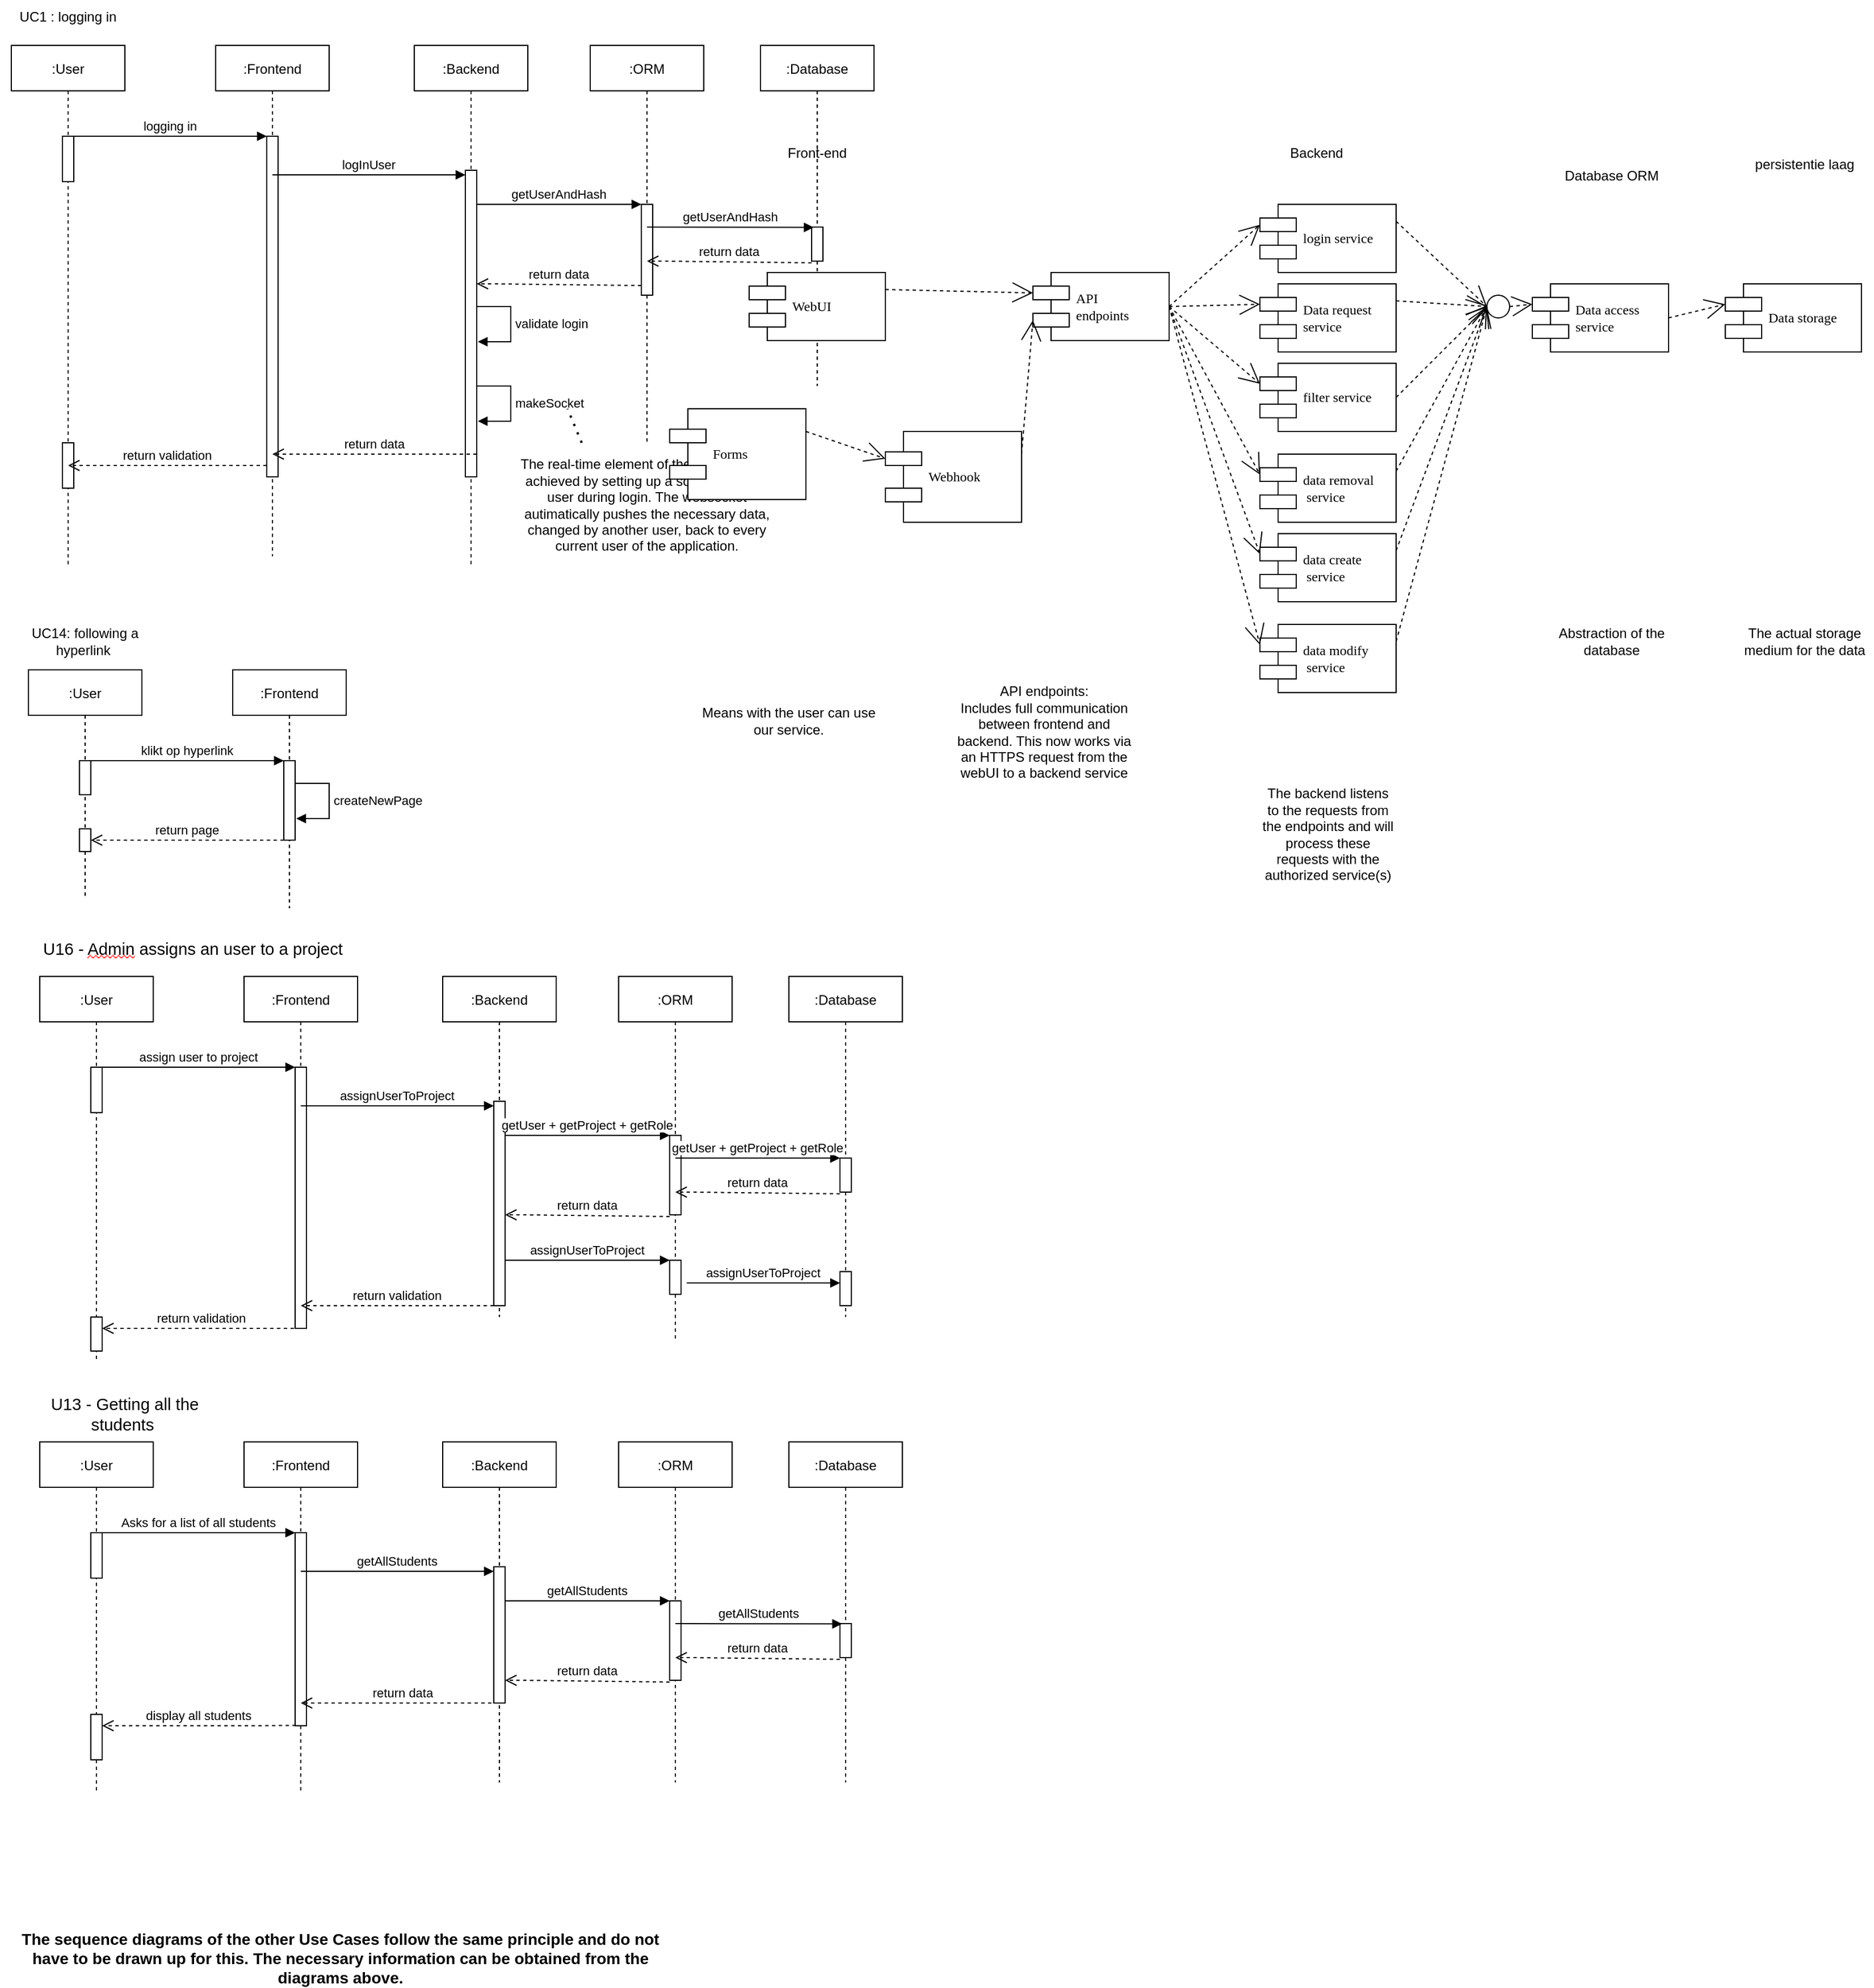 <mxfile version="17.1.5" type="device"><diagram id="kgpKYQtTHZ0yAKxKKP6v" name="Page-1"><mxGraphModel dx="1038" dy="528" grid="1" gridSize="10" guides="1" tooltips="1" connect="1" arrows="1" fold="1" page="1" pageScale="1" pageWidth="850" pageHeight="1100" math="0" shadow="0"><root><mxCell id="0"/><mxCell id="1" parent="0"/><mxCell id="3nuBFxr9cyL0pnOWT2aG-1" value=":User" style="shape=umlLifeline;perimeter=lifelinePerimeter;container=1;collapsible=0;recursiveResize=0;rounded=0;shadow=0;strokeWidth=1;" parent="1" vertex="1"><mxGeometry x="60" y="80" width="100" height="460" as="geometry"/></mxCell><mxCell id="3nuBFxr9cyL0pnOWT2aG-2" value="" style="points=[];perimeter=orthogonalPerimeter;rounded=0;shadow=0;strokeWidth=1;" parent="3nuBFxr9cyL0pnOWT2aG-1" vertex="1"><mxGeometry x="45" y="80" width="10" height="40" as="geometry"/></mxCell><mxCell id="3nuBFxr9cyL0pnOWT2aG-5" value=":Frontend" style="shape=umlLifeline;perimeter=lifelinePerimeter;container=1;collapsible=0;recursiveResize=0;rounded=0;shadow=0;strokeWidth=1;" parent="1" vertex="1"><mxGeometry x="240" y="80" width="100" height="450" as="geometry"/></mxCell><mxCell id="3nuBFxr9cyL0pnOWT2aG-6" value="" style="points=[];perimeter=orthogonalPerimeter;rounded=0;shadow=0;strokeWidth=1;" parent="3nuBFxr9cyL0pnOWT2aG-5" vertex="1"><mxGeometry x="45" y="80" width="10" height="300" as="geometry"/></mxCell><mxCell id="3nuBFxr9cyL0pnOWT2aG-8" value="logging in" style="verticalAlign=bottom;endArrow=block;entryX=0;entryY=0;shadow=0;strokeWidth=1;" parent="1" source="3nuBFxr9cyL0pnOWT2aG-2" target="3nuBFxr9cyL0pnOWT2aG-6" edge="1"><mxGeometry relative="1" as="geometry"><mxPoint x="215" y="160" as="sourcePoint"/></mxGeometry></mxCell><mxCell id="wTA6tC9Q-hyOUnk8KJXN-5" value=":Backend" style="shape=umlLifeline;perimeter=lifelinePerimeter;container=1;collapsible=0;recursiveResize=0;rounded=0;shadow=0;strokeWidth=1;" parent="1" vertex="1"><mxGeometry x="415" y="80" width="100" height="460" as="geometry"/></mxCell><mxCell id="wTA6tC9Q-hyOUnk8KJXN-6" value="" style="points=[];perimeter=orthogonalPerimeter;rounded=0;shadow=0;strokeWidth=1;" parent="wTA6tC9Q-hyOUnk8KJXN-5" vertex="1"><mxGeometry x="45" y="110" width="10" height="270" as="geometry"/></mxCell><mxCell id="wTA6tC9Q-hyOUnk8KJXN-19" value="return data" style="verticalAlign=bottom;endArrow=open;dashed=1;endSize=8;exitX=0;exitY=0.95;shadow=0;strokeWidth=1;" parent="wTA6tC9Q-hyOUnk8KJXN-5" edge="1"><mxGeometry relative="1" as="geometry"><mxPoint x="55" y="210" as="targetPoint"/><mxPoint x="200" y="211.5" as="sourcePoint"/><Array as="points"><mxPoint x="70" y="210"/></Array></mxGeometry></mxCell><mxCell id="wTA6tC9Q-hyOUnk8KJXN-22" value="validate login" style="edgeStyle=orthogonalEdgeStyle;html=1;align=left;spacingLeft=2;endArrow=block;rounded=0;" parent="wTA6tC9Q-hyOUnk8KJXN-5" edge="1"><mxGeometry relative="1" as="geometry"><mxPoint x="55" y="230" as="sourcePoint"/><Array as="points"><mxPoint x="85" y="230"/><mxPoint x="85" y="261"/></Array><mxPoint x="56" y="261" as="targetPoint"/></mxGeometry></mxCell><mxCell id="8hmgPHBF7vX_E10SClhM-3" value="makeSocket" style="edgeStyle=orthogonalEdgeStyle;html=1;align=left;spacingLeft=2;endArrow=block;rounded=0;" parent="wTA6tC9Q-hyOUnk8KJXN-5" edge="1"><mxGeometry relative="1" as="geometry"><mxPoint x="55" y="300" as="sourcePoint"/><Array as="points"><mxPoint x="85" y="300"/><mxPoint x="85" y="331"/></Array><mxPoint x="56" y="331" as="targetPoint"/></mxGeometry></mxCell><mxCell id="wTA6tC9Q-hyOUnk8KJXN-23" value="return data" style="verticalAlign=bottom;endArrow=open;dashed=1;endSize=8;exitX=0;exitY=0.95;shadow=0;strokeWidth=1;" parent="wTA6tC9Q-hyOUnk8KJXN-5" edge="1"><mxGeometry relative="1" as="geometry"><mxPoint x="-125" y="360" as="targetPoint"/><mxPoint x="55" y="360.0" as="sourcePoint"/></mxGeometry></mxCell><mxCell id="wTA6tC9Q-hyOUnk8KJXN-8" value="logInUser" style="verticalAlign=bottom;endArrow=block;shadow=0;strokeWidth=1;" parent="1" edge="1"><mxGeometry relative="1" as="geometry"><mxPoint x="290" y="194" as="sourcePoint"/><mxPoint x="460" y="194" as="targetPoint"/></mxGeometry></mxCell><mxCell id="wTA6tC9Q-hyOUnk8KJXN-11" value=":ORM" style="shape=umlLifeline;perimeter=lifelinePerimeter;container=1;collapsible=0;recursiveResize=0;rounded=0;shadow=0;strokeWidth=1;" parent="1" vertex="1"><mxGeometry x="570" y="80" width="100" height="350" as="geometry"/></mxCell><mxCell id="wTA6tC9Q-hyOUnk8KJXN-12" value="" style="points=[];perimeter=orthogonalPerimeter;rounded=0;shadow=0;strokeWidth=1;" parent="wTA6tC9Q-hyOUnk8KJXN-11" vertex="1"><mxGeometry x="45" y="140" width="10" height="80" as="geometry"/></mxCell><mxCell id="wTA6tC9Q-hyOUnk8KJXN-13" value=":Database" style="shape=umlLifeline;perimeter=lifelinePerimeter;container=1;collapsible=0;recursiveResize=0;rounded=0;shadow=0;strokeWidth=1;" parent="1" vertex="1"><mxGeometry x="720" y="80" width="100" height="300" as="geometry"/></mxCell><mxCell id="wTA6tC9Q-hyOUnk8KJXN-14" value="" style="points=[];perimeter=orthogonalPerimeter;rounded=0;shadow=0;strokeWidth=1;" parent="wTA6tC9Q-hyOUnk8KJXN-13" vertex="1"><mxGeometry x="45" y="160" width="10" height="30" as="geometry"/></mxCell><mxCell id="wTA6tC9Q-hyOUnk8KJXN-15" value="getUserAndHash" style="verticalAlign=bottom;endArrow=block;shadow=0;strokeWidth=1;" parent="1" target="wTA6tC9Q-hyOUnk8KJXN-12" edge="1"><mxGeometry relative="1" as="geometry"><mxPoint x="470" y="220" as="sourcePoint"/><mxPoint x="620" y="220" as="targetPoint"/></mxGeometry></mxCell><mxCell id="wTA6tC9Q-hyOUnk8KJXN-16" value="getUserAndHash" style="verticalAlign=bottom;endArrow=block;shadow=0;strokeWidth=1;entryX=0.18;entryY=0.01;entryDx=0;entryDy=0;entryPerimeter=0;" parent="1" target="wTA6tC9Q-hyOUnk8KJXN-14" edge="1"><mxGeometry relative="1" as="geometry"><mxPoint x="620" y="240" as="sourcePoint"/><mxPoint x="790" y="240" as="targetPoint"/></mxGeometry></mxCell><mxCell id="wTA6tC9Q-hyOUnk8KJXN-18" value="return data" style="verticalAlign=bottom;endArrow=open;dashed=1;endSize=8;exitX=0;exitY=0.95;shadow=0;strokeWidth=1;" parent="1" edge="1"><mxGeometry relative="1" as="geometry"><mxPoint x="620" y="270" as="targetPoint"/><mxPoint x="765" y="271.5" as="sourcePoint"/><Array as="points"><mxPoint x="635" y="270"/></Array></mxGeometry></mxCell><mxCell id="wTA6tC9Q-hyOUnk8KJXN-25" value=":User" style="shape=umlLifeline;perimeter=lifelinePerimeter;container=1;collapsible=0;recursiveResize=0;rounded=0;shadow=0;strokeWidth=1;" parent="1" vertex="1"><mxGeometry x="75" y="630" width="100" height="200" as="geometry"/></mxCell><mxCell id="wTA6tC9Q-hyOUnk8KJXN-26" value="" style="points=[];perimeter=orthogonalPerimeter;rounded=0;shadow=0;strokeWidth=1;" parent="wTA6tC9Q-hyOUnk8KJXN-25" vertex="1"><mxGeometry x="45" y="80" width="10" height="30" as="geometry"/></mxCell><mxCell id="wTA6tC9Q-hyOUnk8KJXN-27" value="" style="points=[];perimeter=orthogonalPerimeter;rounded=0;shadow=0;strokeWidth=1;" parent="wTA6tC9Q-hyOUnk8KJXN-25" vertex="1"><mxGeometry x="45" y="140" width="10" height="20" as="geometry"/></mxCell><mxCell id="wTA6tC9Q-hyOUnk8KJXN-28" value=":Frontend" style="shape=umlLifeline;perimeter=lifelinePerimeter;container=1;collapsible=0;recursiveResize=0;rounded=0;shadow=0;strokeWidth=1;" parent="1" vertex="1"><mxGeometry x="255" y="630" width="100" height="210" as="geometry"/></mxCell><mxCell id="wTA6tC9Q-hyOUnk8KJXN-29" value="" style="points=[];perimeter=orthogonalPerimeter;rounded=0;shadow=0;strokeWidth=1;" parent="wTA6tC9Q-hyOUnk8KJXN-28" vertex="1"><mxGeometry x="45" y="80" width="10" height="70" as="geometry"/></mxCell><mxCell id="wTA6tC9Q-hyOUnk8KJXN-45" value="createNewPage" style="edgeStyle=orthogonalEdgeStyle;html=1;align=left;spacingLeft=2;endArrow=block;rounded=0;" parent="wTA6tC9Q-hyOUnk8KJXN-28" edge="1"><mxGeometry relative="1" as="geometry"><mxPoint x="55" y="100" as="sourcePoint"/><Array as="points"><mxPoint x="85" y="100"/><mxPoint x="85" y="131"/></Array><mxPoint x="56" y="131" as="targetPoint"/></mxGeometry></mxCell><mxCell id="wTA6tC9Q-hyOUnk8KJXN-46" value="return page" style="verticalAlign=bottom;endArrow=open;dashed=1;endSize=8;exitX=0;exitY=0.95;shadow=0;strokeWidth=1;" parent="wTA6tC9Q-hyOUnk8KJXN-28" edge="1"><mxGeometry relative="1" as="geometry"><mxPoint x="-125" y="150.0" as="targetPoint"/><mxPoint x="45" y="150.0" as="sourcePoint"/></mxGeometry></mxCell><mxCell id="wTA6tC9Q-hyOUnk8KJXN-31" value="klikt op hyperlink" style="verticalAlign=bottom;endArrow=block;entryX=0;entryY=0;shadow=0;strokeWidth=1;" parent="1" source="wTA6tC9Q-hyOUnk8KJXN-26" target="wTA6tC9Q-hyOUnk8KJXN-29" edge="1"><mxGeometry relative="1" as="geometry"><mxPoint x="230" y="710" as="sourcePoint"/></mxGeometry></mxCell><mxCell id="wTA6tC9Q-hyOUnk8KJXN-48" value="UC1 : logging in" style="text;html=1;strokeColor=none;fillColor=none;align=center;verticalAlign=middle;whiteSpace=wrap;rounded=0;" parent="1" vertex="1"><mxGeometry x="50" y="40" width="120" height="30" as="geometry"/></mxCell><mxCell id="wTA6tC9Q-hyOUnk8KJXN-49" value="UC14: following a hyperlink&amp;nbsp;" style="text;html=1;strokeColor=none;fillColor=none;align=center;verticalAlign=middle;whiteSpace=wrap;rounded=0;" parent="1" vertex="1"><mxGeometry x="50" y="590" width="150" height="30" as="geometry"/></mxCell><mxCell id="wTA6tC9Q-hyOUnk8KJXN-50" value=":User" style="shape=umlLifeline;perimeter=lifelinePerimeter;container=1;collapsible=0;recursiveResize=0;rounded=0;shadow=0;strokeWidth=1;" parent="1" vertex="1"><mxGeometry x="85" y="900" width="100" height="340" as="geometry"/></mxCell><mxCell id="wTA6tC9Q-hyOUnk8KJXN-51" value="" style="points=[];perimeter=orthogonalPerimeter;rounded=0;shadow=0;strokeWidth=1;" parent="wTA6tC9Q-hyOUnk8KJXN-50" vertex="1"><mxGeometry x="45" y="80" width="10" height="40" as="geometry"/></mxCell><mxCell id="wTA6tC9Q-hyOUnk8KJXN-52" value="" style="points=[];perimeter=orthogonalPerimeter;rounded=0;shadow=0;strokeWidth=1;" parent="wTA6tC9Q-hyOUnk8KJXN-50" vertex="1"><mxGeometry x="45" y="300" width="10" height="30" as="geometry"/></mxCell><mxCell id="wTA6tC9Q-hyOUnk8KJXN-53" value=":Frontend" style="shape=umlLifeline;perimeter=lifelinePerimeter;container=1;collapsible=0;recursiveResize=0;rounded=0;shadow=0;strokeWidth=1;" parent="1" vertex="1"><mxGeometry x="265" y="900" width="100" height="310" as="geometry"/></mxCell><mxCell id="wTA6tC9Q-hyOUnk8KJXN-54" value="" style="points=[];perimeter=orthogonalPerimeter;rounded=0;shadow=0;strokeWidth=1;" parent="wTA6tC9Q-hyOUnk8KJXN-53" vertex="1"><mxGeometry x="45" y="80" width="10" height="230" as="geometry"/></mxCell><mxCell id="wTA6tC9Q-hyOUnk8KJXN-55" value="return validation" style="verticalAlign=bottom;endArrow=open;dashed=1;endSize=8;shadow=0;strokeWidth=1;" parent="1" target="wTA6tC9Q-hyOUnk8KJXN-52" edge="1"><mxGeometry relative="1" as="geometry"><mxPoint x="240" y="1056" as="targetPoint"/><mxPoint x="315" y="1210" as="sourcePoint"/><Array as="points"><mxPoint x="275" y="1210"/></Array></mxGeometry></mxCell><mxCell id="wTA6tC9Q-hyOUnk8KJXN-56" value="assign user to project" style="verticalAlign=bottom;endArrow=block;entryX=0;entryY=0;shadow=0;strokeWidth=1;" parent="1" source="wTA6tC9Q-hyOUnk8KJXN-51" target="wTA6tC9Q-hyOUnk8KJXN-54" edge="1"><mxGeometry relative="1" as="geometry"><mxPoint x="240" y="980" as="sourcePoint"/></mxGeometry></mxCell><mxCell id="wTA6tC9Q-hyOUnk8KJXN-57" value=":Backend" style="shape=umlLifeline;perimeter=lifelinePerimeter;container=1;collapsible=0;recursiveResize=0;rounded=0;shadow=0;strokeWidth=1;" parent="1" vertex="1"><mxGeometry x="440" y="900" width="100" height="300" as="geometry"/></mxCell><mxCell id="wTA6tC9Q-hyOUnk8KJXN-58" value="" style="points=[];perimeter=orthogonalPerimeter;rounded=0;shadow=0;strokeWidth=1;" parent="wTA6tC9Q-hyOUnk8KJXN-57" vertex="1"><mxGeometry x="45" y="110" width="10" height="180" as="geometry"/></mxCell><mxCell id="wTA6tC9Q-hyOUnk8KJXN-59" value="return data" style="verticalAlign=bottom;endArrow=open;dashed=1;endSize=8;exitX=0;exitY=0.95;shadow=0;strokeWidth=1;" parent="wTA6tC9Q-hyOUnk8KJXN-57" edge="1"><mxGeometry relative="1" as="geometry"><mxPoint x="55" y="210" as="targetPoint"/><mxPoint x="200" y="211.5" as="sourcePoint"/><Array as="points"><mxPoint x="70" y="210"/></Array></mxGeometry></mxCell><mxCell id="wTA6tC9Q-hyOUnk8KJXN-61" value="assignUserToProject" style="verticalAlign=bottom;endArrow=block;shadow=0;strokeWidth=1;" parent="1" edge="1"><mxGeometry relative="1" as="geometry"><mxPoint x="315" y="1014" as="sourcePoint"/><mxPoint x="485" y="1014" as="targetPoint"/></mxGeometry></mxCell><mxCell id="wTA6tC9Q-hyOUnk8KJXN-62" value=":ORM" style="shape=umlLifeline;perimeter=lifelinePerimeter;container=1;collapsible=0;recursiveResize=0;rounded=0;shadow=0;strokeWidth=1;" parent="1" vertex="1"><mxGeometry x="595" y="900" width="100" height="320" as="geometry"/></mxCell><mxCell id="wTA6tC9Q-hyOUnk8KJXN-63" value="" style="points=[];perimeter=orthogonalPerimeter;rounded=0;shadow=0;strokeWidth=1;" parent="wTA6tC9Q-hyOUnk8KJXN-62" vertex="1"><mxGeometry x="45" y="140" width="10" height="70" as="geometry"/></mxCell><mxCell id="wTA6tC9Q-hyOUnk8KJXN-74" value="" style="points=[];perimeter=orthogonalPerimeter;rounded=0;shadow=0;strokeWidth=1;" parent="wTA6tC9Q-hyOUnk8KJXN-62" vertex="1"><mxGeometry x="45" y="250" width="10" height="30" as="geometry"/></mxCell><mxCell id="wTA6tC9Q-hyOUnk8KJXN-64" value=":Database" style="shape=umlLifeline;perimeter=lifelinePerimeter;container=1;collapsible=0;recursiveResize=0;rounded=0;shadow=0;strokeWidth=1;" parent="1" vertex="1"><mxGeometry x="745" y="900" width="100" height="300" as="geometry"/></mxCell><mxCell id="wTA6tC9Q-hyOUnk8KJXN-65" value="" style="points=[];perimeter=orthogonalPerimeter;rounded=0;shadow=0;strokeWidth=1;" parent="wTA6tC9Q-hyOUnk8KJXN-64" vertex="1"><mxGeometry x="45" y="160" width="10" height="30" as="geometry"/></mxCell><mxCell id="wTA6tC9Q-hyOUnk8KJXN-76" value="" style="points=[];perimeter=orthogonalPerimeter;rounded=0;shadow=0;strokeWidth=1;" parent="wTA6tC9Q-hyOUnk8KJXN-64" vertex="1"><mxGeometry x="45" y="260" width="10" height="30" as="geometry"/></mxCell><mxCell id="wTA6tC9Q-hyOUnk8KJXN-66" value="getUser + getProject + getRole" style="verticalAlign=bottom;endArrow=block;shadow=0;strokeWidth=1;" parent="1" target="wTA6tC9Q-hyOUnk8KJXN-63" edge="1"><mxGeometry relative="1" as="geometry"><mxPoint x="495" y="1040" as="sourcePoint"/><mxPoint x="645" y="1040" as="targetPoint"/></mxGeometry></mxCell><mxCell id="wTA6tC9Q-hyOUnk8KJXN-68" value="return data" style="verticalAlign=bottom;endArrow=open;dashed=1;endSize=8;exitX=0;exitY=0.95;shadow=0;strokeWidth=1;" parent="1" edge="1"><mxGeometry relative="1" as="geometry"><mxPoint x="645" y="1090" as="targetPoint"/><mxPoint x="790" y="1091.5" as="sourcePoint"/><Array as="points"><mxPoint x="660" y="1090"/></Array></mxGeometry></mxCell><mxCell id="wTA6tC9Q-hyOUnk8KJXN-69" value="return validation" style="verticalAlign=bottom;endArrow=open;dashed=1;endSize=8;shadow=0;strokeWidth=1;" parent="1" edge="1"><mxGeometry relative="1" as="geometry"><mxPoint x="315" y="1190" as="targetPoint"/><mxPoint x="485" y="1190" as="sourcePoint"/></mxGeometry></mxCell><mxCell id="wTA6tC9Q-hyOUnk8KJXN-70" value="&lt;span lang=&quot;EN-US&quot; class=&quot;TextRun  BCX0 SCXW216179529&quot; style=&quot;margin: 0px ; padding: 0px ; text-align: left ; background-color: rgb(255 , 255 , 255) ; font-size: 11pt ; line-height: 18px ; font-family: &amp;#34;calibri&amp;#34; , &amp;#34;calibri_embeddedfont&amp;#34; , &amp;#34;calibri_msfontservice&amp;#34; , sans-serif&quot;&gt;&lt;span class=&quot;NormalTextRun  BCX0 SCXW216179529&quot; style=&quot;margin: 0px ; padding: 0px&quot;&gt;U16 -&lt;/span&gt;&lt;/span&gt;&lt;span lang=&quot;NL-NL&quot; class=&quot;TextRun  BCX0 SCXW216179529&quot; style=&quot;margin: 0px ; padding: 0px ; text-align: left ; background-color: rgb(255 , 255 , 255) ; font-size: 11pt ; line-height: 18px ; font-family: &amp;#34;calibri&amp;#34; , &amp;#34;calibri_embeddedfont&amp;#34; , &amp;#34;calibri_msfontservice&amp;#34; , sans-serif&quot;&gt;&lt;span class=&quot;NormalTextRun  BCX0 SCXW216179529&quot; style=&quot;margin: 0px ; padding: 0px&quot;&gt; &lt;/span&gt;&lt;span class=&quot;SpellingError  BCX0 SCXW216179529&quot; style=&quot;margin: 0px ; padding: 0px ; background-repeat: repeat-x ; background-position: left bottom ; background-image: url(&amp;#34;data:image/gif;base64,R0lGODlhBQAEAJECAP////8AAAAAAAAAACH5BAEAAAIALAAAAAAFAAQAAAIIlGAXCCHrTCgAOw==&amp;#34;) ; border-bottom: 1px solid transparent&quot;&gt;Admin&lt;/span&gt;&lt;span class=&quot;NormalTextRun  BCX0 SCXW216179529&quot; style=&quot;margin: 0px ; padding: 0px&quot;&gt; assigns an user to a project&lt;/span&gt;&lt;/span&gt;" style="text;html=1;strokeColor=none;fillColor=none;align=center;verticalAlign=middle;whiteSpace=wrap;rounded=0;" parent="1" vertex="1"><mxGeometry x="75" y="860" width="290" height="30" as="geometry"/></mxCell><mxCell id="wTA6tC9Q-hyOUnk8KJXN-72" value="getUser + getProject + getRole" style="verticalAlign=bottom;endArrow=block;shadow=0;strokeWidth=1;" parent="1" edge="1"><mxGeometry relative="1" as="geometry"><mxPoint x="645" y="1060" as="sourcePoint"/><mxPoint x="790" y="1060" as="targetPoint"/></mxGeometry></mxCell><mxCell id="wTA6tC9Q-hyOUnk8KJXN-73" value="assignUserToProject" style="verticalAlign=bottom;endArrow=block;shadow=0;strokeWidth=1;" parent="1" edge="1"><mxGeometry relative="1" as="geometry"><mxPoint x="495" y="1150" as="sourcePoint"/><mxPoint x="640" y="1150" as="targetPoint"/></mxGeometry></mxCell><mxCell id="wTA6tC9Q-hyOUnk8KJXN-77" value="assignUserToProject" style="verticalAlign=bottom;endArrow=block;shadow=0;strokeWidth=1;" parent="1" edge="1"><mxGeometry relative="1" as="geometry"><mxPoint x="655" y="1170" as="sourcePoint"/><mxPoint x="790" y="1170" as="targetPoint"/></mxGeometry></mxCell><mxCell id="wTA6tC9Q-hyOUnk8KJXN-79" value=":User" style="shape=umlLifeline;perimeter=lifelinePerimeter;container=1;collapsible=0;recursiveResize=0;rounded=0;shadow=0;strokeWidth=1;" parent="1" vertex="1"><mxGeometry x="85" y="1310" width="100" height="310" as="geometry"/></mxCell><mxCell id="wTA6tC9Q-hyOUnk8KJXN-80" value="" style="points=[];perimeter=orthogonalPerimeter;rounded=0;shadow=0;strokeWidth=1;" parent="wTA6tC9Q-hyOUnk8KJXN-79" vertex="1"><mxGeometry x="45" y="80" width="10" height="40" as="geometry"/></mxCell><mxCell id="wTA6tC9Q-hyOUnk8KJXN-81" value="" style="points=[];perimeter=orthogonalPerimeter;rounded=0;shadow=0;strokeWidth=1;" parent="wTA6tC9Q-hyOUnk8KJXN-79" vertex="1"><mxGeometry x="45" y="240" width="10" height="40" as="geometry"/></mxCell><mxCell id="wTA6tC9Q-hyOUnk8KJXN-82" value=":Frontend" style="shape=umlLifeline;perimeter=lifelinePerimeter;container=1;collapsible=0;recursiveResize=0;rounded=0;shadow=0;strokeWidth=1;" parent="1" vertex="1"><mxGeometry x="265" y="1310" width="100" height="310" as="geometry"/></mxCell><mxCell id="wTA6tC9Q-hyOUnk8KJXN-83" value="" style="points=[];perimeter=orthogonalPerimeter;rounded=0;shadow=0;strokeWidth=1;" parent="wTA6tC9Q-hyOUnk8KJXN-82" vertex="1"><mxGeometry x="45" y="80" width="10" height="170" as="geometry"/></mxCell><mxCell id="wTA6tC9Q-hyOUnk8KJXN-84" value="display all students" style="verticalAlign=bottom;endArrow=open;dashed=1;endSize=8;exitX=0.06;exitY=0.998;shadow=0;strokeWidth=1;exitDx=0;exitDy=0;exitPerimeter=0;" parent="1" source="wTA6tC9Q-hyOUnk8KJXN-83" target="wTA6tC9Q-hyOUnk8KJXN-81" edge="1"><mxGeometry relative="1" as="geometry"><mxPoint x="240" y="1466" as="targetPoint"/><Array as="points"><mxPoint x="275" y="1560"/></Array></mxGeometry></mxCell><mxCell id="wTA6tC9Q-hyOUnk8KJXN-85" value="Asks for a list of all students" style="verticalAlign=bottom;endArrow=block;entryX=0;entryY=0;shadow=0;strokeWidth=1;" parent="1" source="wTA6tC9Q-hyOUnk8KJXN-80" target="wTA6tC9Q-hyOUnk8KJXN-83" edge="1"><mxGeometry relative="1" as="geometry"><mxPoint x="240" y="1390" as="sourcePoint"/></mxGeometry></mxCell><mxCell id="wTA6tC9Q-hyOUnk8KJXN-86" value=":Backend" style="shape=umlLifeline;perimeter=lifelinePerimeter;container=1;collapsible=0;recursiveResize=0;rounded=0;shadow=0;strokeWidth=1;" parent="1" vertex="1"><mxGeometry x="440" y="1310" width="100" height="300" as="geometry"/></mxCell><mxCell id="wTA6tC9Q-hyOUnk8KJXN-87" value="" style="points=[];perimeter=orthogonalPerimeter;rounded=0;shadow=0;strokeWidth=1;" parent="wTA6tC9Q-hyOUnk8KJXN-86" vertex="1"><mxGeometry x="45" y="110" width="10" height="120" as="geometry"/></mxCell><mxCell id="wTA6tC9Q-hyOUnk8KJXN-88" value="return data" style="verticalAlign=bottom;endArrow=open;dashed=1;endSize=8;exitX=0;exitY=0.95;shadow=0;strokeWidth=1;" parent="wTA6tC9Q-hyOUnk8KJXN-86" edge="1"><mxGeometry relative="1" as="geometry"><mxPoint x="55" y="210" as="targetPoint"/><mxPoint x="200" y="211.5" as="sourcePoint"/><Array as="points"><mxPoint x="70" y="210"/></Array></mxGeometry></mxCell><mxCell id="wTA6tC9Q-hyOUnk8KJXN-98" value="return data" style="verticalAlign=bottom;endArrow=open;dashed=1;endSize=8;exitX=0;exitY=0.95;shadow=0;strokeWidth=1;" parent="wTA6tC9Q-hyOUnk8KJXN-86" edge="1"><mxGeometry relative="1" as="geometry"><mxPoint x="-125" y="230" as="targetPoint"/><mxPoint x="55" y="230.0" as="sourcePoint"/></mxGeometry></mxCell><mxCell id="wTA6tC9Q-hyOUnk8KJXN-90" value="getAllStudents" style="verticalAlign=bottom;endArrow=block;shadow=0;strokeWidth=1;" parent="1" edge="1"><mxGeometry relative="1" as="geometry"><mxPoint x="315" y="1424" as="sourcePoint"/><mxPoint x="485" y="1424" as="targetPoint"/></mxGeometry></mxCell><mxCell id="wTA6tC9Q-hyOUnk8KJXN-91" value=":ORM" style="shape=umlLifeline;perimeter=lifelinePerimeter;container=1;collapsible=0;recursiveResize=0;rounded=0;shadow=0;strokeWidth=1;" parent="1" vertex="1"><mxGeometry x="595" y="1310" width="100" height="300" as="geometry"/></mxCell><mxCell id="wTA6tC9Q-hyOUnk8KJXN-92" value="" style="points=[];perimeter=orthogonalPerimeter;rounded=0;shadow=0;strokeWidth=1;" parent="wTA6tC9Q-hyOUnk8KJXN-91" vertex="1"><mxGeometry x="45" y="140" width="10" height="70" as="geometry"/></mxCell><mxCell id="wTA6tC9Q-hyOUnk8KJXN-93" value=":Database" style="shape=umlLifeline;perimeter=lifelinePerimeter;container=1;collapsible=0;recursiveResize=0;rounded=0;shadow=0;strokeWidth=1;" parent="1" vertex="1"><mxGeometry x="745" y="1310" width="100" height="300" as="geometry"/></mxCell><mxCell id="wTA6tC9Q-hyOUnk8KJXN-94" value="" style="points=[];perimeter=orthogonalPerimeter;rounded=0;shadow=0;strokeWidth=1;" parent="wTA6tC9Q-hyOUnk8KJXN-93" vertex="1"><mxGeometry x="45" y="160" width="10" height="30" as="geometry"/></mxCell><mxCell id="wTA6tC9Q-hyOUnk8KJXN-95" value="getAllStudents" style="verticalAlign=bottom;endArrow=block;shadow=0;strokeWidth=1;" parent="1" target="wTA6tC9Q-hyOUnk8KJXN-92" edge="1"><mxGeometry relative="1" as="geometry"><mxPoint x="495" y="1450" as="sourcePoint"/><mxPoint x="645" y="1450" as="targetPoint"/></mxGeometry></mxCell><mxCell id="wTA6tC9Q-hyOUnk8KJXN-96" value="getAllStudents" style="verticalAlign=bottom;endArrow=block;shadow=0;strokeWidth=1;entryX=0.18;entryY=0.01;entryDx=0;entryDy=0;entryPerimeter=0;" parent="1" target="wTA6tC9Q-hyOUnk8KJXN-94" edge="1"><mxGeometry relative="1" as="geometry"><mxPoint x="645" y="1470" as="sourcePoint"/><mxPoint x="815" y="1470" as="targetPoint"/></mxGeometry></mxCell><mxCell id="wTA6tC9Q-hyOUnk8KJXN-97" value="return data" style="verticalAlign=bottom;endArrow=open;dashed=1;endSize=8;exitX=0;exitY=0.95;shadow=0;strokeWidth=1;" parent="1" edge="1"><mxGeometry relative="1" as="geometry"><mxPoint x="645" y="1500" as="targetPoint"/><mxPoint x="790" y="1501.5" as="sourcePoint"/><Array as="points"><mxPoint x="660" y="1500"/></Array></mxGeometry></mxCell><mxCell id="wTA6tC9Q-hyOUnk8KJXN-99" value="&lt;span lang=&quot;EN-US&quot; class=&quot;TextRun SCXW90626278 BCX0&quot; style=&quot;margin: 0px ; padding: 0px ; text-align: left ; background-color: rgb(255 , 255 , 255) ; font-size: 11pt ; line-height: 18px ; font-family: &amp;#34;calibri&amp;#34; , &amp;#34;calibri_embeddedfont&amp;#34; , &amp;#34;calibri_msfontservice&amp;#34; , sans-serif&quot;&gt;&lt;span class=&quot;NormalTextRun SCXW90626278 BCX0&quot; style=&quot;margin: 0px ; padding: 0px&quot;&gt;U13 -&lt;/span&gt;&lt;/span&gt;&lt;span lang=&quot;NL-NL&quot; class=&quot;TextRun SCXW90626278 BCX0&quot; style=&quot;margin: 0px ; padding: 0px ; text-align: left ; background-color: rgb(255 , 255 , 255) ; font-size: 11pt ; line-height: 18px ; font-family: &amp;#34;calibri&amp;#34; , &amp;#34;calibri_embeddedfont&amp;#34; , &amp;#34;calibri_msfontservice&amp;#34; , sans-serif&quot;&gt;&lt;span class=&quot;NormalTextRun SCXW90626278 BCX0&quot; style=&quot;margin: 0px ; padding: 0px&quot;&gt;&amp;nbsp;Getting all the students&lt;/span&gt;&lt;/span&gt;&lt;span class=&quot;EOP SCXW90626278 BCX0&quot; style=&quot;margin: 0px ; padding: 0px ; text-align: left ; background-color: rgb(255 , 255 , 255) ; font-size: 11pt ; line-height: 18px ; font-family: &amp;#34;calibri&amp;#34; , &amp;#34;calibri_embeddedfont&amp;#34; , &amp;#34;calibri_msfontservice&amp;#34; , sans-serif&quot;&gt;&amp;nbsp;&lt;/span&gt;" style="text;html=1;strokeColor=none;fillColor=none;align=center;verticalAlign=middle;whiteSpace=wrap;rounded=0;" parent="1" vertex="1"><mxGeometry x="75" y="1270" width="170" height="30" as="geometry"/></mxCell><mxCell id="wTA6tC9Q-hyOUnk8KJXN-100" value="&lt;span style=&quot;font-size: 14px&quot;&gt;&lt;b&gt;The sequence diagrams of the other Use Cases follow the same principle and do not have to be drawn up for this. The necessary information can be obtained from the diagrams above.&lt;/b&gt;&lt;/span&gt;" style="text;html=1;strokeColor=none;fillColor=none;align=center;verticalAlign=middle;whiteSpace=wrap;rounded=0;" parent="1" vertex="1"><mxGeometry x="65" y="1750" width="570" height="30" as="geometry"/></mxCell><mxCell id="wTA6tC9Q-hyOUnk8KJXN-24" value="" style="points=[];perimeter=orthogonalPerimeter;rounded=0;shadow=0;strokeWidth=1;" parent="1" vertex="1"><mxGeometry x="105" y="430" width="10" height="40" as="geometry"/></mxCell><mxCell id="8hmgPHBF7vX_E10SClhM-4" value="return validation" style="verticalAlign=bottom;endArrow=open;dashed=1;endSize=8;exitX=0;exitY=0.95;shadow=0;strokeWidth=1;" parent="1" edge="1"><mxGeometry relative="1" as="geometry"><mxPoint x="110" y="450" as="targetPoint"/><mxPoint x="285" y="450.0" as="sourcePoint"/></mxGeometry></mxCell><mxCell id="8hmgPHBF7vX_E10SClhM-6" value="The real-time element of the application is achieved by setting up a socket for each user during login. The websocket autimatically pushes the necessary data, changed by another user, back to every current user of the application." style="text;html=1;strokeColor=none;fillColor=none;align=center;verticalAlign=middle;whiteSpace=wrap;rounded=0;" parent="1" vertex="1"><mxGeometry x="505" y="430" width="230" height="110" as="geometry"/></mxCell><mxCell id="8hmgPHBF7vX_E10SClhM-7" value="" style="endArrow=none;dashed=1;html=1;dashPattern=1 3;strokeWidth=2;rounded=0;exitX=0.25;exitY=0;exitDx=0;exitDy=0;" parent="1" source="8hmgPHBF7vX_E10SClhM-6" edge="1"><mxGeometry width="50" height="50" relative="1" as="geometry"><mxPoint x="530" y="660" as="sourcePoint"/><mxPoint x="550" y="400" as="targetPoint"/></mxGeometry></mxCell><mxCell id="mV0Btt3_4ZgRIpwEtmME-1" value="WebUI" style="shape=component;align=left;spacingLeft=36;rounded=0;shadow=0;comic=0;labelBackgroundColor=none;strokeWidth=1;fontFamily=Verdana;fontSize=12;html=1;" vertex="1" parent="1"><mxGeometry x="710" y="280" width="120" height="60" as="geometry"/></mxCell><mxCell id="mV0Btt3_4ZgRIpwEtmME-2" value="Data access &lt;br&gt;service" style="shape=component;align=left;spacingLeft=36;rounded=0;shadow=0;comic=0;labelBackgroundColor=none;strokeWidth=1;fontFamily=Verdana;fontSize=12;html=1;" vertex="1" parent="1"><mxGeometry x="1400" y="290" width="120" height="60" as="geometry"/></mxCell><mxCell id="mV0Btt3_4ZgRIpwEtmME-3" style="edgeStyle=none;rounded=0;html=1;dashed=1;labelBackgroundColor=none;startArrow=none;startFill=0;startSize=8;endArrow=open;endFill=0;endSize=16;fontFamily=Verdana;fontSize=12;entryX=0;entryY=0.3;entryDx=0;entryDy=0;exitX=1;exitY=0.5;exitDx=0;exitDy=0;" edge="1" parent="1" source="mV0Btt3_4ZgRIpwEtmME-10" target="mV0Btt3_4ZgRIpwEtmME-2"><mxGeometry relative="1" as="geometry"><mxPoint x="1390" y="305" as="sourcePoint"/><mxPoint x="1160" y="330" as="targetPoint"/></mxGeometry></mxCell><mxCell id="mV0Btt3_4ZgRIpwEtmME-4" style="edgeStyle=none;rounded=0;html=1;dashed=1;labelBackgroundColor=none;startArrow=none;startFill=0;startSize=8;endArrow=open;endFill=0;endSize=16;fontFamily=Verdana;fontSize=12;exitX=1;exitY=0.25;exitDx=0;exitDy=0;entryX=0;entryY=0.3;entryDx=0;entryDy=0;" edge="1" parent="1" source="mV0Btt3_4ZgRIpwEtmME-1" target="mV0Btt3_4ZgRIpwEtmME-5"><mxGeometry relative="1" as="geometry"><mxPoint x="840" y="310" as="sourcePoint"/><mxPoint x="940" y="310" as="targetPoint"/></mxGeometry></mxCell><mxCell id="mV0Btt3_4ZgRIpwEtmME-5" value="API &lt;br&gt;endpoints" style="shape=component;align=left;spacingLeft=36;rounded=0;shadow=0;comic=0;labelBackgroundColor=none;strokeWidth=1;fontFamily=Verdana;fontSize=12;html=1;" vertex="1" parent="1"><mxGeometry x="960" y="280" width="120" height="60" as="geometry"/></mxCell><mxCell id="mV0Btt3_4ZgRIpwEtmME-6" value="login service" style="shape=component;align=left;spacingLeft=36;rounded=0;shadow=0;comic=0;labelBackgroundColor=none;strokeWidth=1;fontFamily=Verdana;fontSize=12;html=1;" vertex="1" parent="1"><mxGeometry x="1160" y="220" width="120" height="60" as="geometry"/></mxCell><mxCell id="mV0Btt3_4ZgRIpwEtmME-7" value="filter service" style="shape=component;align=left;spacingLeft=36;rounded=0;shadow=0;comic=0;labelBackgroundColor=none;strokeWidth=1;fontFamily=Verdana;fontSize=12;html=1;" vertex="1" parent="1"><mxGeometry x="1160" y="360" width="120" height="60" as="geometry"/></mxCell><mxCell id="mV0Btt3_4ZgRIpwEtmME-8" style="edgeStyle=none;rounded=0;html=1;dashed=1;labelBackgroundColor=none;startArrow=none;startFill=0;startSize=8;endArrow=open;endFill=0;endSize=16;fontFamily=Verdana;fontSize=12;entryX=0;entryY=0.3;entryDx=0;entryDy=0;exitX=1;exitY=0.5;exitDx=0;exitDy=0;" edge="1" parent="1" source="mV0Btt3_4ZgRIpwEtmME-5" target="mV0Btt3_4ZgRIpwEtmME-6"><mxGeometry relative="1" as="geometry"><mxPoint x="1040" y="310" as="sourcePoint"/><mxPoint x="1190.249" y="357.784" as="targetPoint"/></mxGeometry></mxCell><mxCell id="mV0Btt3_4ZgRIpwEtmME-9" style="edgeStyle=none;rounded=0;html=1;dashed=1;labelBackgroundColor=none;startArrow=none;startFill=0;startSize=8;endArrow=open;endFill=0;endSize=16;fontFamily=Verdana;fontSize=12;entryX=0;entryY=0.3;entryDx=0;entryDy=0;exitX=1;exitY=0.5;exitDx=0;exitDy=0;" edge="1" parent="1" source="mV0Btt3_4ZgRIpwEtmME-5" target="mV0Btt3_4ZgRIpwEtmME-7"><mxGeometry relative="1" as="geometry"><mxPoint x="1040" y="310" as="sourcePoint"/><mxPoint x="1170" y="268" as="targetPoint"/></mxGeometry></mxCell><mxCell id="mV0Btt3_4ZgRIpwEtmME-10" value="" style="ellipse;whiteSpace=wrap;html=1;rounded=0;shadow=0;comic=0;labelBackgroundColor=none;strokeWidth=1;fontFamily=Verdana;fontSize=12;align=center;" vertex="1" parent="1"><mxGeometry x="1360" y="300" width="20" height="20" as="geometry"/></mxCell><mxCell id="mV0Btt3_4ZgRIpwEtmME-11" style="edgeStyle=none;rounded=0;html=1;dashed=1;labelBackgroundColor=none;startArrow=none;startFill=0;startSize=8;endArrow=open;endFill=0;endSize=16;fontFamily=Verdana;fontSize=12;entryX=0;entryY=0.5;entryDx=0;entryDy=0;exitX=1;exitY=0.25;exitDx=0;exitDy=0;" edge="1" parent="1" source="mV0Btt3_4ZgRIpwEtmME-6" target="mV0Btt3_4ZgRIpwEtmME-10"><mxGeometry relative="1" as="geometry"><mxPoint x="1050" y="320" as="sourcePoint"/><mxPoint x="1170" y="268" as="targetPoint"/></mxGeometry></mxCell><mxCell id="mV0Btt3_4ZgRIpwEtmME-12" style="edgeStyle=none;rounded=0;html=1;dashed=1;labelBackgroundColor=none;startArrow=none;startFill=0;startSize=8;endArrow=open;endFill=0;endSize=16;fontFamily=Verdana;fontSize=12;exitX=1;exitY=0.5;exitDx=0;exitDy=0;entryX=0;entryY=0.5;entryDx=0;entryDy=0;" edge="1" parent="1" source="mV0Btt3_4ZgRIpwEtmME-7" target="mV0Btt3_4ZgRIpwEtmME-10"><mxGeometry relative="1" as="geometry"><mxPoint x="1300" y="275" as="sourcePoint"/><mxPoint x="1360" y="320" as="targetPoint"/></mxGeometry></mxCell><mxCell id="mV0Btt3_4ZgRIpwEtmME-13" value="Front-end" style="text;html=1;strokeColor=none;fillColor=none;align=center;verticalAlign=middle;whiteSpace=wrap;rounded=0;" vertex="1" parent="1"><mxGeometry x="710" y="140" width="120" height="70" as="geometry"/></mxCell><mxCell id="mV0Btt3_4ZgRIpwEtmME-14" value="Backend" style="text;html=1;strokeColor=none;fillColor=none;align=center;verticalAlign=middle;whiteSpace=wrap;rounded=0;" vertex="1" parent="1"><mxGeometry x="1150" y="140" width="120" height="70" as="geometry"/></mxCell><mxCell id="mV0Btt3_4ZgRIpwEtmME-15" value="persistentie laag" style="text;html=1;strokeColor=none;fillColor=none;align=center;verticalAlign=middle;whiteSpace=wrap;rounded=0;" vertex="1" parent="1"><mxGeometry x="1580" y="150" width="120" height="70" as="geometry"/></mxCell><mxCell id="mV0Btt3_4ZgRIpwEtmME-16" value="Data request&lt;br&gt;service" style="shape=component;align=left;spacingLeft=36;rounded=0;shadow=0;comic=0;labelBackgroundColor=none;strokeWidth=1;fontFamily=Verdana;fontSize=12;html=1;" vertex="1" parent="1"><mxGeometry x="1160" y="290" width="120" height="60" as="geometry"/></mxCell><mxCell id="mV0Btt3_4ZgRIpwEtmME-17" value="Data storage" style="shape=component;align=left;spacingLeft=36;rounded=0;shadow=0;comic=0;labelBackgroundColor=none;strokeWidth=1;fontFamily=Verdana;fontSize=12;html=1;" vertex="1" parent="1"><mxGeometry x="1570" y="290" width="120" height="60" as="geometry"/></mxCell><mxCell id="mV0Btt3_4ZgRIpwEtmME-18" style="edgeStyle=none;rounded=0;html=1;dashed=1;labelBackgroundColor=none;startArrow=none;startFill=0;startSize=8;endArrow=open;endFill=0;endSize=16;fontFamily=Verdana;fontSize=12;entryX=0;entryY=0.3;entryDx=0;entryDy=0;exitX=1;exitY=0.5;exitDx=0;exitDy=0;" edge="1" parent="1" source="mV0Btt3_4ZgRIpwEtmME-2" target="mV0Btt3_4ZgRIpwEtmME-17"><mxGeometry relative="1" as="geometry"><mxPoint x="1290" y="245" as="sourcePoint"/><mxPoint x="1370" y="320" as="targetPoint"/></mxGeometry></mxCell><mxCell id="mV0Btt3_4ZgRIpwEtmME-19" style="edgeStyle=none;rounded=0;html=1;dashed=1;labelBackgroundColor=none;startArrow=none;startFill=0;startSize=8;endArrow=open;endFill=0;endSize=16;fontFamily=Verdana;fontSize=12;entryX=0;entryY=0.3;entryDx=0;entryDy=0;exitX=1;exitY=0.5;exitDx=0;exitDy=0;" edge="1" parent="1" source="mV0Btt3_4ZgRIpwEtmME-5" target="mV0Btt3_4ZgRIpwEtmME-16"><mxGeometry relative="1" as="geometry"><mxPoint x="1030" y="308" as="sourcePoint"/><mxPoint x="1170" y="248" as="targetPoint"/></mxGeometry></mxCell><mxCell id="mV0Btt3_4ZgRIpwEtmME-20" value="Database ORM" style="text;html=1;strokeColor=none;fillColor=none;align=center;verticalAlign=middle;whiteSpace=wrap;rounded=0;" vertex="1" parent="1"><mxGeometry x="1410" y="160" width="120" height="70" as="geometry"/></mxCell><mxCell id="mV0Btt3_4ZgRIpwEtmME-21" style="edgeStyle=none;rounded=0;html=1;dashed=1;labelBackgroundColor=none;startArrow=none;startFill=0;startSize=8;endArrow=open;endFill=0;endSize=16;fontFamily=Verdana;fontSize=12;entryX=0;entryY=0.5;entryDx=0;entryDy=0;exitX=1;exitY=0.25;exitDx=0;exitDy=0;" edge="1" parent="1" source="mV0Btt3_4ZgRIpwEtmME-16" target="mV0Btt3_4ZgRIpwEtmME-10"><mxGeometry relative="1" as="geometry"><mxPoint x="1040" y="320" as="sourcePoint"/><mxPoint x="1170" y="318" as="targetPoint"/></mxGeometry></mxCell><mxCell id="mV0Btt3_4ZgRIpwEtmME-22" value="data removal&lt;br&gt;&amp;nbsp;service" style="shape=component;align=left;spacingLeft=36;rounded=0;shadow=0;comic=0;labelBackgroundColor=none;strokeWidth=1;fontFamily=Verdana;fontSize=12;html=1;" vertex="1" parent="1"><mxGeometry x="1160" y="440" width="120" height="60" as="geometry"/></mxCell><mxCell id="mV0Btt3_4ZgRIpwEtmME-23" style="edgeStyle=none;rounded=0;html=1;dashed=1;labelBackgroundColor=none;startArrow=none;startFill=0;startSize=8;endArrow=open;endFill=0;endSize=16;fontFamily=Verdana;fontSize=12;entryX=0;entryY=0.3;entryDx=0;entryDy=0;exitX=1;exitY=0.5;exitDx=0;exitDy=0;" edge="1" parent="1" source="mV0Btt3_4ZgRIpwEtmME-5" target="mV0Btt3_4ZgRIpwEtmME-22"><mxGeometry relative="1" as="geometry"><mxPoint x="1040" y="320" as="sourcePoint"/><mxPoint x="1170" y="408" as="targetPoint"/></mxGeometry></mxCell><mxCell id="mV0Btt3_4ZgRIpwEtmME-24" style="edgeStyle=none;rounded=0;html=1;dashed=1;labelBackgroundColor=none;startArrow=none;startFill=0;startSize=8;endArrow=open;endFill=0;endSize=16;fontFamily=Verdana;fontSize=12;exitX=1;exitY=0.25;exitDx=0;exitDy=0;" edge="1" parent="1" source="mV0Btt3_4ZgRIpwEtmME-22"><mxGeometry relative="1" as="geometry"><mxPoint x="1040" y="320" as="sourcePoint"/><mxPoint x="1360" y="310" as="targetPoint"/></mxGeometry></mxCell><mxCell id="mV0Btt3_4ZgRIpwEtmME-25" value="&lt;div&gt;API endpoints:&lt;/div&gt;&lt;div&gt;Includes full communication between frontend and backend. This now works via an HTTPS request from the webUI to a backend service&lt;/div&gt;" style="text;html=1;strokeColor=none;fillColor=none;align=center;verticalAlign=middle;whiteSpace=wrap;rounded=0;" vertex="1" parent="1"><mxGeometry x="885" y="610" width="170" height="150" as="geometry"/></mxCell><mxCell id="mV0Btt3_4ZgRIpwEtmME-26" value="The backend listens to the requests from the endpoints and will process these requests with the authorized service(s)" style="text;html=1;strokeColor=none;fillColor=none;align=center;verticalAlign=middle;whiteSpace=wrap;rounded=0;" vertex="1" parent="1"><mxGeometry x="1160" y="740" width="120" height="70" as="geometry"/></mxCell><mxCell id="mV0Btt3_4ZgRIpwEtmME-27" value="Abstraction of the database" style="text;html=1;strokeColor=none;fillColor=none;align=center;verticalAlign=middle;whiteSpace=wrap;rounded=0;" vertex="1" parent="1"><mxGeometry x="1410" y="570" width="120" height="70" as="geometry"/></mxCell><mxCell id="mV0Btt3_4ZgRIpwEtmME-28" value="The actual storage medium for the data" style="text;html=1;strokeColor=none;fillColor=none;align=center;verticalAlign=middle;whiteSpace=wrap;rounded=0;" vertex="1" parent="1"><mxGeometry x="1580" y="570" width="120" height="70" as="geometry"/></mxCell><mxCell id="mV0Btt3_4ZgRIpwEtmME-29" value="Means with the user can use our service." style="text;html=1;strokeColor=none;fillColor=none;align=center;verticalAlign=middle;whiteSpace=wrap;rounded=0;" vertex="1" parent="1"><mxGeometry x="660" y="600" width="170" height="150" as="geometry"/></mxCell><mxCell id="mV0Btt3_4ZgRIpwEtmME-30" value="data create&lt;br&gt;&amp;nbsp;service" style="shape=component;align=left;spacingLeft=36;rounded=0;shadow=0;comic=0;labelBackgroundColor=none;strokeWidth=1;fontFamily=Verdana;fontSize=12;html=1;" vertex="1" parent="1"><mxGeometry x="1160" y="510" width="120" height="60" as="geometry"/></mxCell><mxCell id="mV0Btt3_4ZgRIpwEtmME-31" value="data modify&lt;br&gt;&amp;nbsp;service" style="shape=component;align=left;spacingLeft=36;rounded=0;shadow=0;comic=0;labelBackgroundColor=none;strokeWidth=1;fontFamily=Verdana;fontSize=12;html=1;" vertex="1" parent="1"><mxGeometry x="1160" y="590" width="120" height="60" as="geometry"/></mxCell><mxCell id="mV0Btt3_4ZgRIpwEtmME-32" style="edgeStyle=none;rounded=0;html=1;dashed=1;labelBackgroundColor=none;startArrow=none;startFill=0;startSize=8;endArrow=open;endFill=0;endSize=16;fontFamily=Verdana;fontSize=12;entryX=0;entryY=0.3;entryDx=0;entryDy=0;exitX=1;exitY=0.5;exitDx=0;exitDy=0;" edge="1" parent="1" source="mV0Btt3_4ZgRIpwEtmME-5" target="mV0Btt3_4ZgRIpwEtmME-30"><mxGeometry relative="1" as="geometry"><mxPoint x="1030" y="310" as="sourcePoint"/><mxPoint x="1170" y="468" as="targetPoint"/></mxGeometry></mxCell><mxCell id="mV0Btt3_4ZgRIpwEtmME-33" style="edgeStyle=none;rounded=0;html=1;dashed=1;labelBackgroundColor=none;startArrow=none;startFill=0;startSize=8;endArrow=open;endFill=0;endSize=16;fontFamily=Verdana;fontSize=12;entryX=0;entryY=0.3;entryDx=0;entryDy=0;exitX=1;exitY=0.5;exitDx=0;exitDy=0;" edge="1" parent="1" source="mV0Btt3_4ZgRIpwEtmME-5" target="mV0Btt3_4ZgRIpwEtmME-31"><mxGeometry relative="1" as="geometry"><mxPoint x="1030" y="310" as="sourcePoint"/><mxPoint x="1180" y="478" as="targetPoint"/></mxGeometry></mxCell><mxCell id="mV0Btt3_4ZgRIpwEtmME-34" style="edgeStyle=none;rounded=0;html=1;dashed=1;labelBackgroundColor=none;startArrow=none;startFill=0;startSize=8;endArrow=open;endFill=0;endSize=16;fontFamily=Verdana;fontSize=12;exitX=1;exitY=0.25;exitDx=0;exitDy=0;entryX=0;entryY=0.5;entryDx=0;entryDy=0;" edge="1" parent="1" source="mV0Btt3_4ZgRIpwEtmME-30" target="mV0Btt3_4ZgRIpwEtmME-10"><mxGeometry relative="1" as="geometry"><mxPoint x="1290" y="465" as="sourcePoint"/><mxPoint x="1370" y="320" as="targetPoint"/></mxGeometry></mxCell><mxCell id="mV0Btt3_4ZgRIpwEtmME-35" style="edgeStyle=none;rounded=0;html=1;dashed=1;labelBackgroundColor=none;startArrow=none;startFill=0;startSize=8;endArrow=open;endFill=0;endSize=16;fontFamily=Verdana;fontSize=12;exitX=1;exitY=0.25;exitDx=0;exitDy=0;entryX=0;entryY=0.5;entryDx=0;entryDy=0;" edge="1" parent="1" source="mV0Btt3_4ZgRIpwEtmME-31" target="mV0Btt3_4ZgRIpwEtmME-10"><mxGeometry relative="1" as="geometry"><mxPoint x="1290" y="535" as="sourcePoint"/><mxPoint x="1370" y="330" as="targetPoint"/></mxGeometry></mxCell><mxCell id="mV0Btt3_4ZgRIpwEtmME-36" value="Webhook" style="shape=component;align=left;spacingLeft=36;rounded=0;shadow=0;comic=0;labelBackgroundColor=none;strokeWidth=1;fontFamily=Verdana;fontSize=12;html=1;" vertex="1" parent="1"><mxGeometry x="830" y="420" width="120" height="80" as="geometry"/></mxCell><mxCell id="mV0Btt3_4ZgRIpwEtmME-37" style="edgeStyle=none;rounded=0;html=1;dashed=1;labelBackgroundColor=none;startArrow=none;startFill=0;startSize=8;endArrow=open;endFill=0;endSize=16;fontFamily=Verdana;fontSize=12;entryX=0;entryY=0.7;entryDx=0;entryDy=0;exitX=1;exitY=0.25;exitDx=0;exitDy=0;" edge="1" parent="1" source="mV0Btt3_4ZgRIpwEtmME-36" target="mV0Btt3_4ZgRIpwEtmME-5"><mxGeometry relative="1" as="geometry"><mxPoint x="940" y="420" as="sourcePoint"/><mxPoint x="900" y="322" as="targetPoint"/></mxGeometry></mxCell><mxCell id="mV0Btt3_4ZgRIpwEtmME-38" value="Forms" style="shape=component;align=left;spacingLeft=36;rounded=0;shadow=0;comic=0;labelBackgroundColor=none;strokeWidth=1;fontFamily=Verdana;fontSize=12;html=1;" vertex="1" parent="1"><mxGeometry x="640" y="400" width="120" height="80" as="geometry"/></mxCell><mxCell id="mV0Btt3_4ZgRIpwEtmME-39" style="edgeStyle=none;rounded=0;html=1;dashed=1;labelBackgroundColor=none;startArrow=none;startFill=0;startSize=8;endArrow=open;endFill=0;endSize=16;fontFamily=Verdana;fontSize=12;entryX=0;entryY=0.3;entryDx=0;entryDy=0;exitX=1;exitY=0.25;exitDx=0;exitDy=0;" edge="1" parent="1" source="mV0Btt3_4ZgRIpwEtmME-38" target="mV0Btt3_4ZgRIpwEtmME-36"><mxGeometry relative="1" as="geometry"><mxPoint x="960" y="450" as="sourcePoint"/><mxPoint x="920" y="332" as="targetPoint"/></mxGeometry></mxCell></root></mxGraphModel></diagram></mxfile>